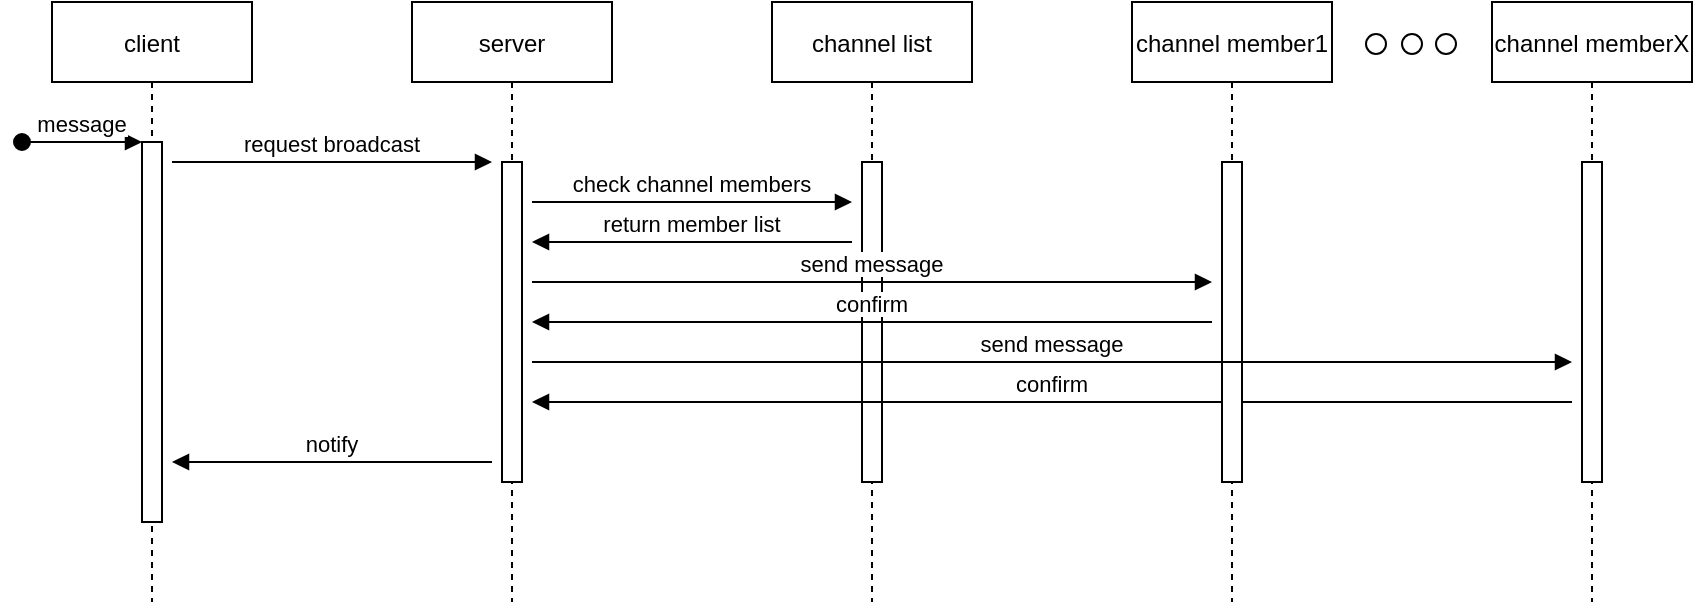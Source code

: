 <mxfile version="15.8.9" type="device"><diagram id="8ONJu91J8RxzPatdAeZ1" name="Page-1"><mxGraphModel dx="1422" dy="655" grid="1" gridSize="10" guides="1" tooltips="1" connect="1" arrows="1" fold="1" page="1" pageScale="1" pageWidth="827" pageHeight="1169" math="0" shadow="0"><root><mxCell id="0"/><mxCell id="1" parent="0"/><mxCell id="oAVUON6kC3d4Lk_N9ZSt-2" value="client" style="shape=umlLifeline;perimeter=lifelinePerimeter;container=1;collapsible=0;recursiveResize=0;rounded=0;shadow=0;strokeWidth=1;" vertex="1" parent="1"><mxGeometry x="120" y="80" width="100" height="300" as="geometry"/></mxCell><mxCell id="oAVUON6kC3d4Lk_N9ZSt-3" value="" style="points=[];perimeter=orthogonalPerimeter;rounded=0;shadow=0;strokeWidth=1;" vertex="1" parent="oAVUON6kC3d4Lk_N9ZSt-2"><mxGeometry x="45" y="70" width="10" height="190" as="geometry"/></mxCell><mxCell id="oAVUON6kC3d4Lk_N9ZSt-4" value="message" style="verticalAlign=bottom;startArrow=oval;endArrow=block;startSize=8;shadow=0;strokeWidth=1;" edge="1" parent="oAVUON6kC3d4Lk_N9ZSt-2" target="oAVUON6kC3d4Lk_N9ZSt-3"><mxGeometry relative="1" as="geometry"><mxPoint x="-15" y="70" as="sourcePoint"/></mxGeometry></mxCell><mxCell id="oAVUON6kC3d4Lk_N9ZSt-5" value="server" style="shape=umlLifeline;perimeter=lifelinePerimeter;container=1;collapsible=0;recursiveResize=0;rounded=0;shadow=0;strokeWidth=1;" vertex="1" parent="1"><mxGeometry x="300" y="80" width="100" height="300" as="geometry"/></mxCell><mxCell id="oAVUON6kC3d4Lk_N9ZSt-6" value="" style="points=[];perimeter=orthogonalPerimeter;rounded=0;shadow=0;strokeWidth=1;" vertex="1" parent="oAVUON6kC3d4Lk_N9ZSt-5"><mxGeometry x="45" y="80" width="10" height="160" as="geometry"/></mxCell><mxCell id="oAVUON6kC3d4Lk_N9ZSt-7" value="notify" style="verticalAlign=bottom;endArrow=block;entryX=1;entryY=0;shadow=0;strokeWidth=1;" edge="1" parent="oAVUON6kC3d4Lk_N9ZSt-5"><mxGeometry relative="1" as="geometry"><mxPoint x="40" y="230" as="sourcePoint"/><mxPoint x="-120" y="230" as="targetPoint"/></mxGeometry></mxCell><mxCell id="oAVUON6kC3d4Lk_N9ZSt-8" value="request broadcast" style="verticalAlign=bottom;endArrow=block;shadow=0;strokeWidth=1;" edge="1" parent="1"><mxGeometry relative="1" as="geometry"><mxPoint x="180" y="160" as="sourcePoint"/><mxPoint x="340" y="160" as="targetPoint"/></mxGeometry></mxCell><mxCell id="oAVUON6kC3d4Lk_N9ZSt-9" value="channel list" style="shape=umlLifeline;perimeter=lifelinePerimeter;container=1;collapsible=0;recursiveResize=0;rounded=0;shadow=0;strokeWidth=1;" vertex="1" parent="1"><mxGeometry x="480" y="80" width="100" height="300" as="geometry"/></mxCell><mxCell id="oAVUON6kC3d4Lk_N9ZSt-10" value="" style="points=[];perimeter=orthogonalPerimeter;rounded=0;shadow=0;strokeWidth=1;" vertex="1" parent="oAVUON6kC3d4Lk_N9ZSt-9"><mxGeometry x="45" y="80" width="10" height="160" as="geometry"/></mxCell><mxCell id="oAVUON6kC3d4Lk_N9ZSt-11" value="check channel members" style="verticalAlign=bottom;endArrow=block;shadow=0;strokeWidth=1;" edge="1" parent="1"><mxGeometry relative="1" as="geometry"><mxPoint x="360" y="180.0" as="sourcePoint"/><mxPoint x="520" y="180" as="targetPoint"/></mxGeometry></mxCell><mxCell id="oAVUON6kC3d4Lk_N9ZSt-12" value="return member list" style="verticalAlign=bottom;endArrow=block;entryX=1;entryY=0;shadow=0;strokeWidth=1;" edge="1" parent="1"><mxGeometry relative="1" as="geometry"><mxPoint x="520" y="200" as="sourcePoint"/><mxPoint x="360" y="200" as="targetPoint"/></mxGeometry></mxCell><mxCell id="oAVUON6kC3d4Lk_N9ZSt-13" value="send message" style="verticalAlign=bottom;endArrow=block;shadow=0;strokeWidth=1;" edge="1" parent="1"><mxGeometry relative="1" as="geometry"><mxPoint x="360" y="220.0" as="sourcePoint"/><mxPoint x="700" y="220" as="targetPoint"/></mxGeometry></mxCell><mxCell id="oAVUON6kC3d4Lk_N9ZSt-14" value="confirm" style="verticalAlign=bottom;endArrow=block;entryX=1;entryY=0;shadow=0;strokeWidth=1;" edge="1" parent="1"><mxGeometry relative="1" as="geometry"><mxPoint x="880" y="280" as="sourcePoint"/><mxPoint x="360" y="280" as="targetPoint"/></mxGeometry></mxCell><mxCell id="oAVUON6kC3d4Lk_N9ZSt-16" value="channel member1" style="shape=umlLifeline;perimeter=lifelinePerimeter;container=1;collapsible=0;recursiveResize=0;rounded=0;shadow=0;strokeWidth=1;" vertex="1" parent="1"><mxGeometry x="660" y="80" width="100" height="300" as="geometry"/></mxCell><mxCell id="oAVUON6kC3d4Lk_N9ZSt-17" value="" style="points=[];perimeter=orthogonalPerimeter;rounded=0;shadow=0;strokeWidth=1;" vertex="1" parent="oAVUON6kC3d4Lk_N9ZSt-16"><mxGeometry x="45" y="80" width="10" height="160" as="geometry"/></mxCell><mxCell id="oAVUON6kC3d4Lk_N9ZSt-18" value="send message" style="verticalAlign=bottom;endArrow=block;shadow=0;strokeWidth=1;" edge="1" parent="1"><mxGeometry relative="1" as="geometry"><mxPoint x="360" y="260" as="sourcePoint"/><mxPoint x="880" y="260" as="targetPoint"/></mxGeometry></mxCell><mxCell id="oAVUON6kC3d4Lk_N9ZSt-19" value="confirm" style="verticalAlign=bottom;endArrow=block;entryX=1;entryY=0;shadow=0;strokeWidth=1;" edge="1" parent="1"><mxGeometry relative="1" as="geometry"><mxPoint x="700" y="240" as="sourcePoint"/><mxPoint x="360" y="240" as="targetPoint"/></mxGeometry></mxCell><mxCell id="oAVUON6kC3d4Lk_N9ZSt-20" value="channel memberX" style="shape=umlLifeline;perimeter=lifelinePerimeter;container=1;collapsible=0;recursiveResize=0;rounded=0;shadow=0;strokeWidth=1;" vertex="1" parent="1"><mxGeometry x="840" y="80" width="100" height="300" as="geometry"/></mxCell><mxCell id="oAVUON6kC3d4Lk_N9ZSt-21" value="" style="points=[];perimeter=orthogonalPerimeter;rounded=0;shadow=0;strokeWidth=1;" vertex="1" parent="oAVUON6kC3d4Lk_N9ZSt-20"><mxGeometry x="45" y="80" width="10" height="160" as="geometry"/></mxCell><mxCell id="oAVUON6kC3d4Lk_N9ZSt-22" value="" style="ellipse;whiteSpace=wrap;html=1;aspect=fixed;" vertex="1" parent="1"><mxGeometry x="777" y="96" width="10" height="10" as="geometry"/></mxCell><mxCell id="oAVUON6kC3d4Lk_N9ZSt-23" value="" style="ellipse;whiteSpace=wrap;html=1;aspect=fixed;" vertex="1" parent="1"><mxGeometry x="795" y="96" width="10" height="10" as="geometry"/></mxCell><mxCell id="oAVUON6kC3d4Lk_N9ZSt-24" value="" style="ellipse;whiteSpace=wrap;html=1;aspect=fixed;" vertex="1" parent="1"><mxGeometry x="812" y="96" width="10" height="10" as="geometry"/></mxCell></root></mxGraphModel></diagram></mxfile>